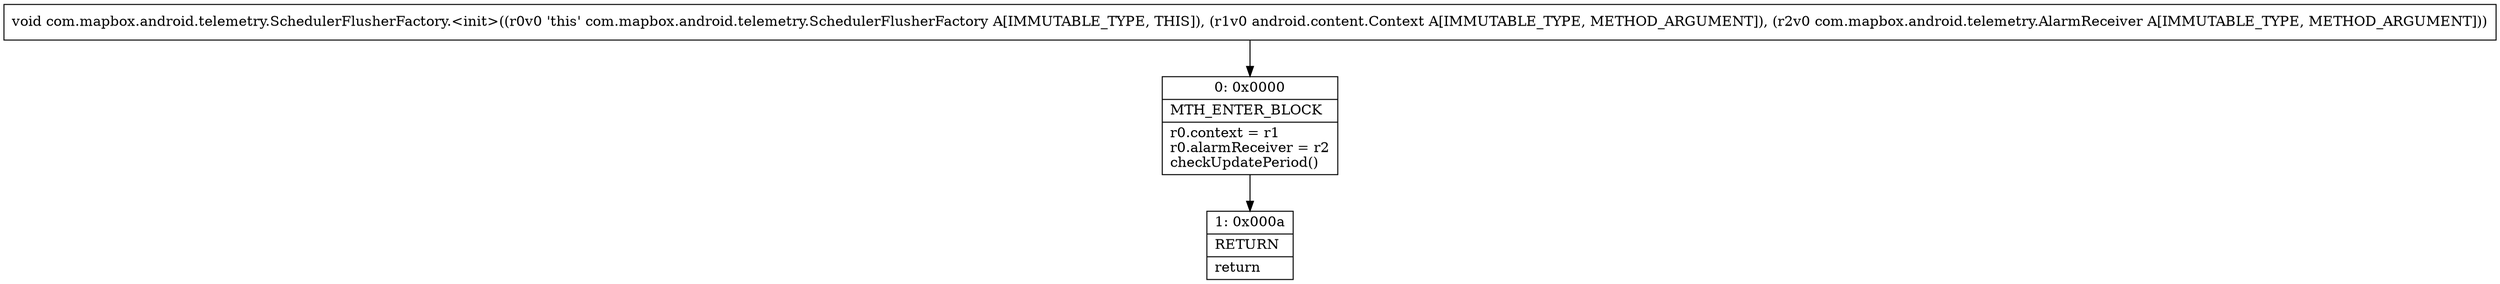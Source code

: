 digraph "CFG forcom.mapbox.android.telemetry.SchedulerFlusherFactory.\<init\>(Landroid\/content\/Context;Lcom\/mapbox\/android\/telemetry\/AlarmReceiver;)V" {
Node_0 [shape=record,label="{0\:\ 0x0000|MTH_ENTER_BLOCK\l|r0.context = r1\lr0.alarmReceiver = r2\lcheckUpdatePeriod()\l}"];
Node_1 [shape=record,label="{1\:\ 0x000a|RETURN\l|return\l}"];
MethodNode[shape=record,label="{void com.mapbox.android.telemetry.SchedulerFlusherFactory.\<init\>((r0v0 'this' com.mapbox.android.telemetry.SchedulerFlusherFactory A[IMMUTABLE_TYPE, THIS]), (r1v0 android.content.Context A[IMMUTABLE_TYPE, METHOD_ARGUMENT]), (r2v0 com.mapbox.android.telemetry.AlarmReceiver A[IMMUTABLE_TYPE, METHOD_ARGUMENT])) }"];
MethodNode -> Node_0;
Node_0 -> Node_1;
}

